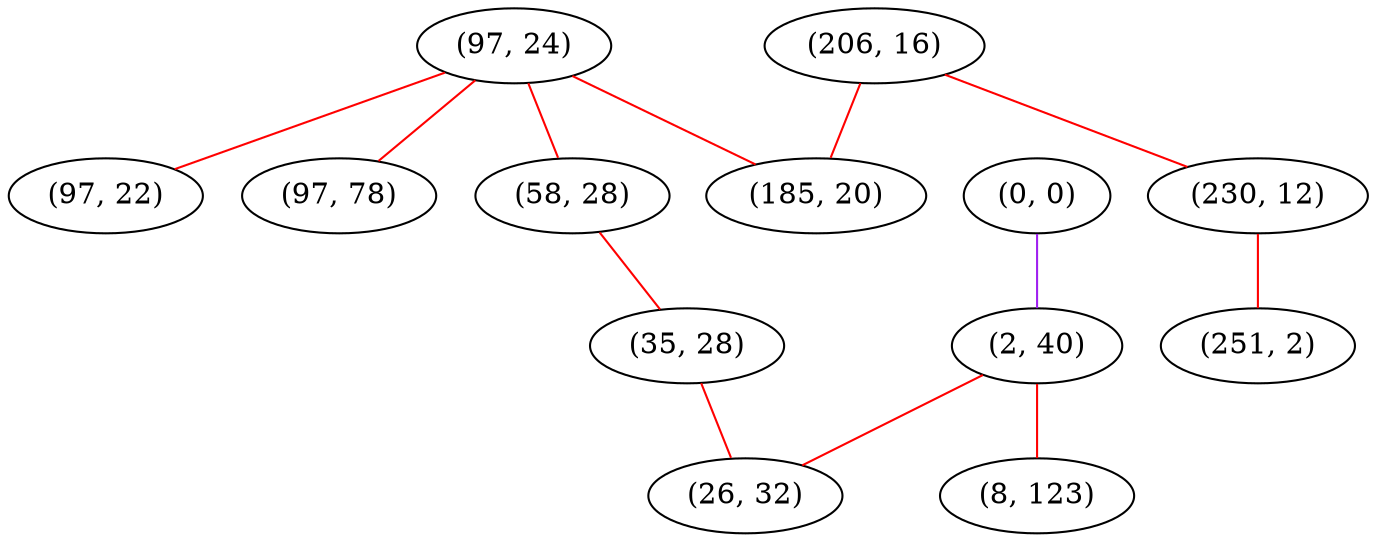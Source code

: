 graph "" {
"(97, 24)";
"(0, 0)";
"(97, 22)";
"(206, 16)";
"(2, 40)";
"(97, 78)";
"(58, 28)";
"(35, 28)";
"(185, 20)";
"(26, 32)";
"(230, 12)";
"(8, 123)";
"(251, 2)";
"(97, 24)" -- "(97, 22)"  [color=red, key=0, weight=1];
"(97, 24)" -- "(97, 78)"  [color=red, key=0, weight=1];
"(97, 24)" -- "(58, 28)"  [color=red, key=0, weight=1];
"(97, 24)" -- "(185, 20)"  [color=red, key=0, weight=1];
"(0, 0)" -- "(2, 40)"  [color=purple, key=0, weight=4];
"(206, 16)" -- "(230, 12)"  [color=red, key=0, weight=1];
"(206, 16)" -- "(185, 20)"  [color=red, key=0, weight=1];
"(2, 40)" -- "(26, 32)"  [color=red, key=0, weight=1];
"(2, 40)" -- "(8, 123)"  [color=red, key=0, weight=1];
"(58, 28)" -- "(35, 28)"  [color=red, key=0, weight=1];
"(35, 28)" -- "(26, 32)"  [color=red, key=0, weight=1];
"(230, 12)" -- "(251, 2)"  [color=red, key=0, weight=1];
}
